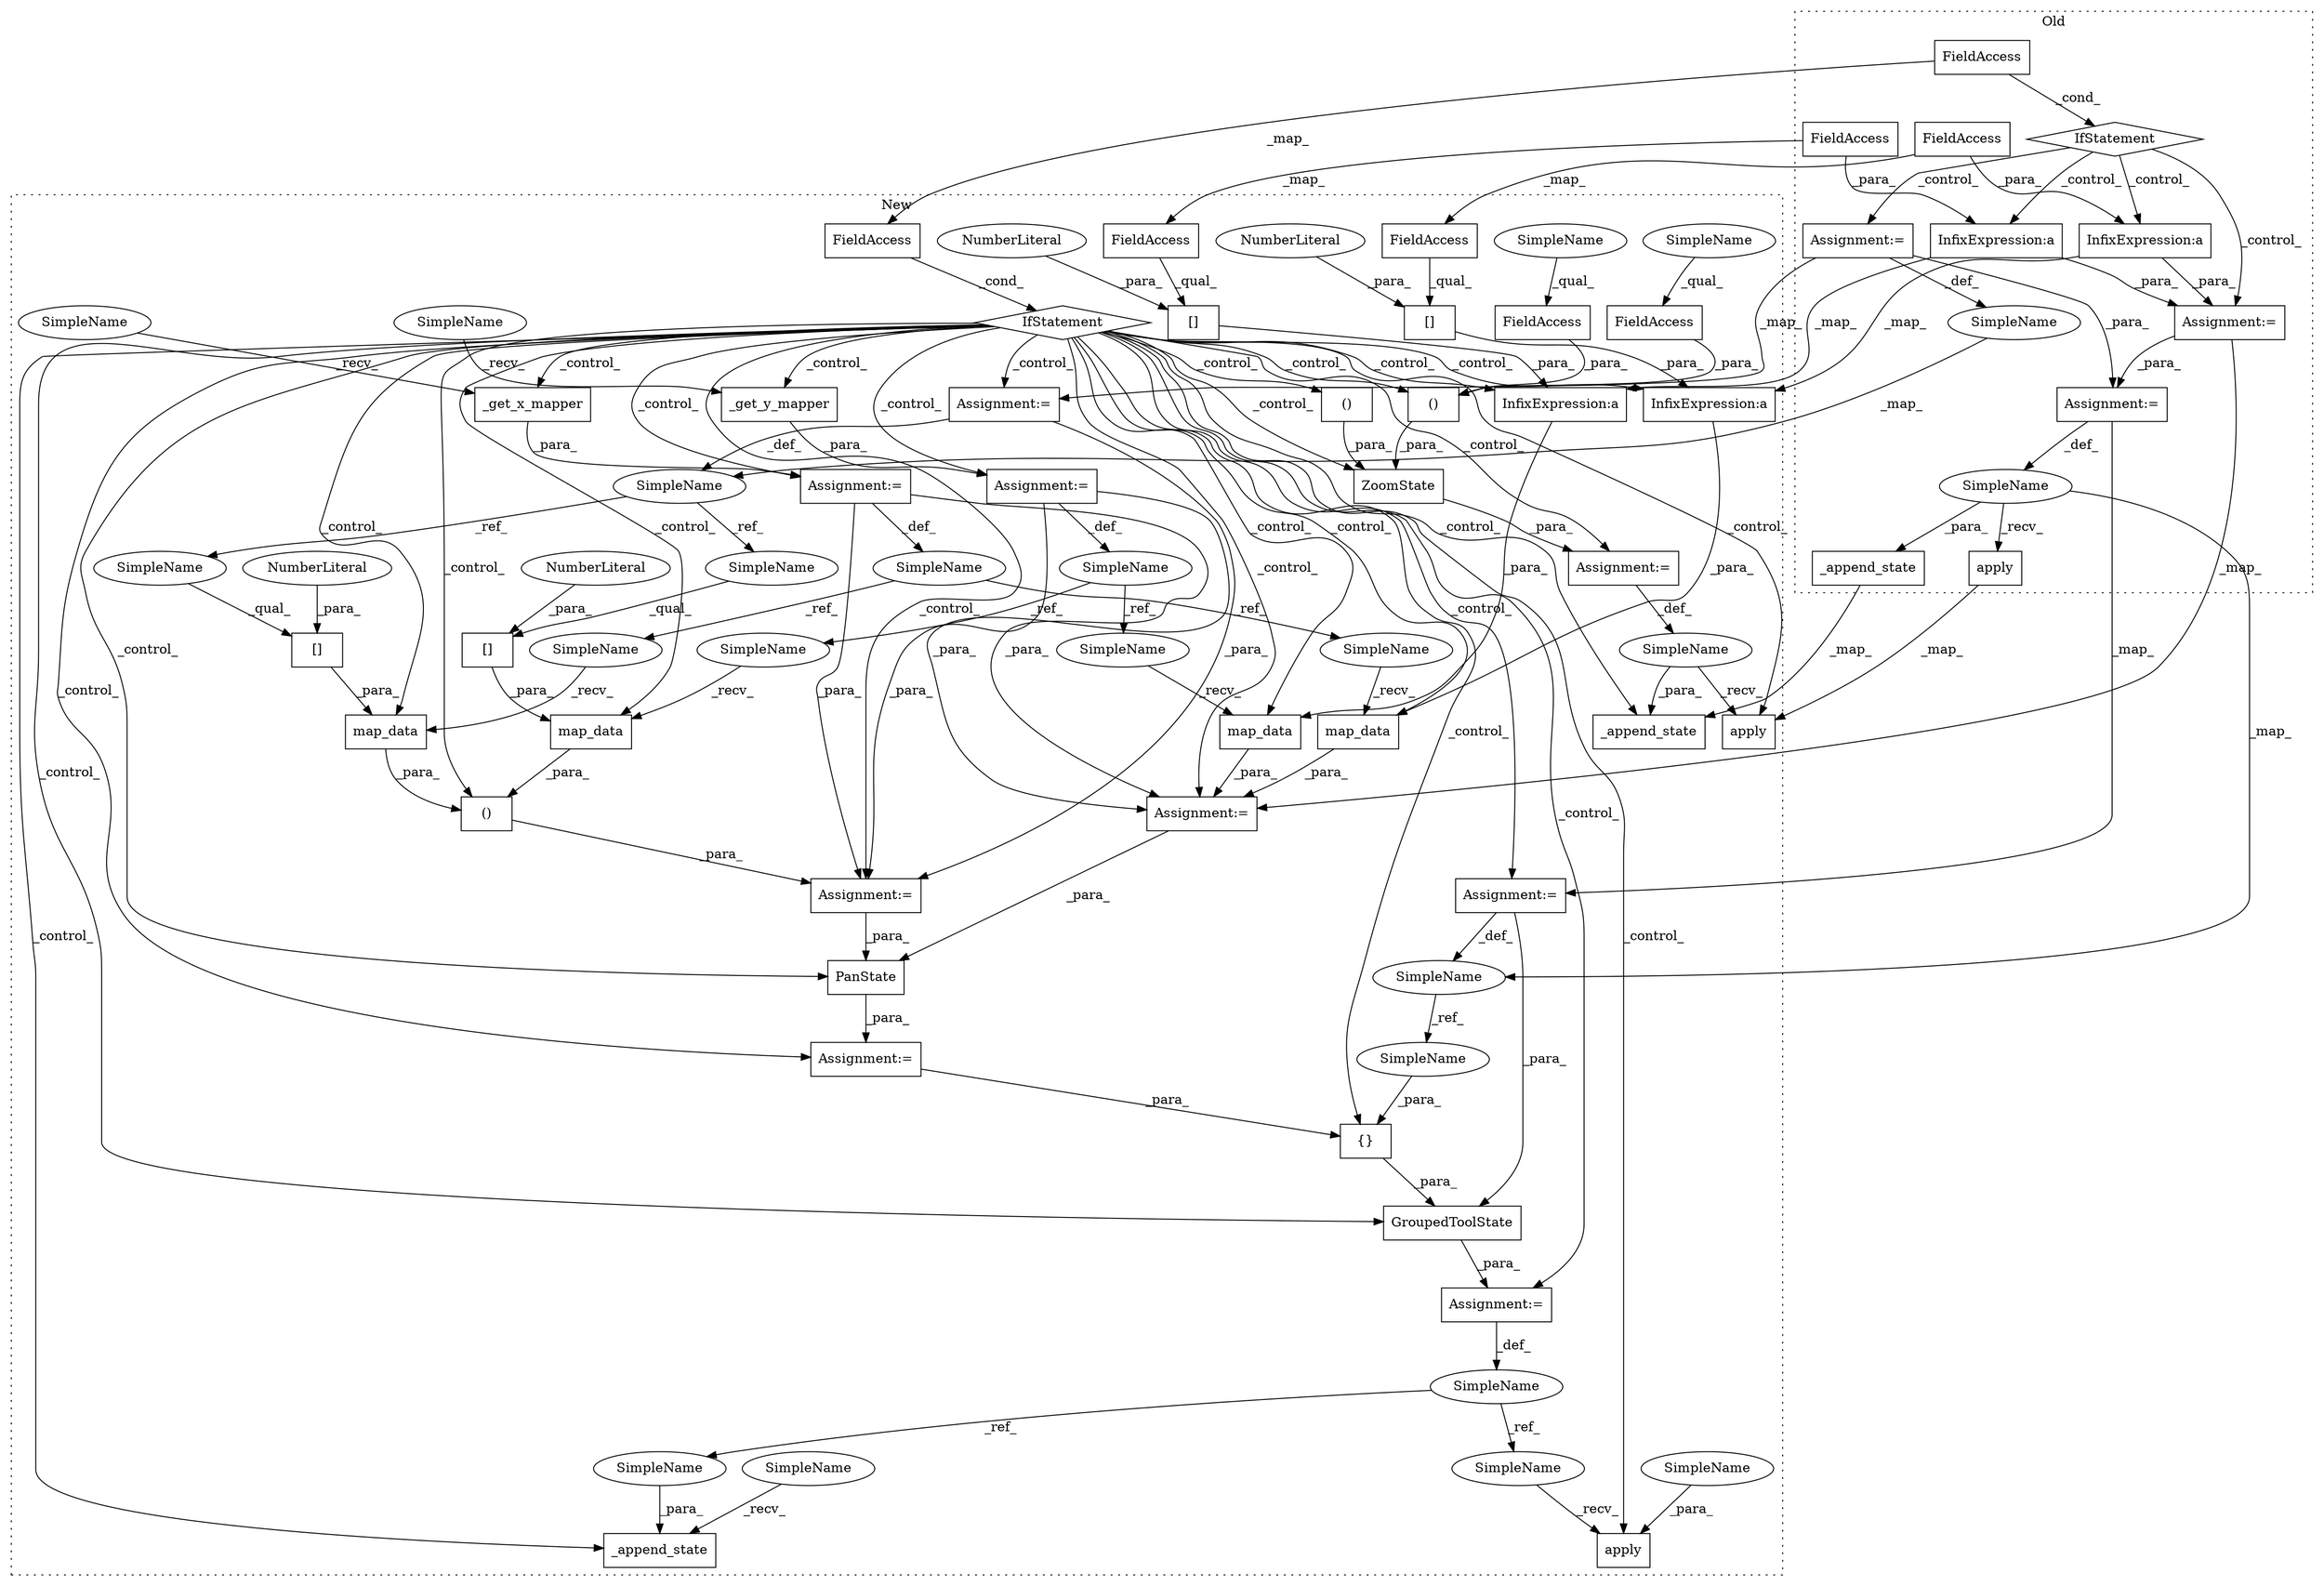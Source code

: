digraph G {
subgraph cluster0 {
1 [label="IfStatement" a="25" s="6065,6087" l="4,2" shape="diamond"];
8 [label="InfixExpression:a" a="27" s="6178" l="3" shape="box"];
25 [label="Assignment:=" a="7" s="6105" l="1" shape="box"];
27 [label="SimpleName" a="42" s="6097" l="8" shape="ellipse"];
30 [label="InfixExpression:a" a="27" s="6218" l="3" shape="box"];
35 [label="_append_state" a="32" s="6413,6437" l="14,1" shape="box"];
39 [label="apply" a="32" s="6391,6401" l="6,1" shape="box"];
40 [label="SimpleName" a="42" s="6236" l="10" shape="ellipse"];
51 [label="Assignment:=" a="7" s="6149" l="8" shape="box"];
54 [label="Assignment:=" a="7" s="6246" l="1" shape="box"];
56 [label="FieldAccess" a="22" s="6069" l="18" shape="box"];
57 [label="FieldAccess" a="22" s="6197" l="21" shape="box"];
59 [label="FieldAccess" a="22" s="6158" l="20" shape="box"];
label = "Old";
style="dotted";
}
subgraph cluster1 {
2 [label="_get_y_mapper" a="32" s="8718" l="15" shape="box"];
3 [label="()" a="106" s="8753" l="67" shape="box"];
4 [label="{}" a="4" s="9162,9183" l="1,1" shape="box"];
5 [label="PanState" a="32" s="8961,8979" l="9,1" shape="box"];
6 [label="apply" a="32" s="9200,9210" l="6,1" shape="box"];
7 [label="InfixExpression:a" a="27" s="8880" l="3" shape="box"];
9 [label="[]" a="2" s="8856,8879" l="22,1" shape="box"];
10 [label="NumberLiteral" a="34" s="8878" l="1" shape="ellipse"];
11 [label="map_data" a="32" s="8847,8884" l="9,1" shape="box"];
12 [label="SimpleName" a="42" s="8673" l="5" shape="ellipse"];
13 [label="map_data" a="32" s="8759,8779" l="9,1" shape="box"];
14 [label="[]" a="2" s="8768,8778" l="9,1" shape="box"];
15 [label="NumberLiteral" a="34" s="8777" l="1" shape="ellipse"];
16 [label="map_data" a="32" s="8799,8819" l="9,1" shape="box"];
17 [label="[]" a="2" s="8808,8818" l="9,1" shape="box"];
18 [label="NumberLiteral" a="34" s="8817" l="1" shape="ellipse"];
19 [label="SimpleName" a="42" s="8707" l="5" shape="ellipse"];
20 [label="map_data" a="32" s="8904,8941" l="9,1" shape="box"];
21 [label="GroupedToolState" a="32" s="9136,9184" l="17,1" shape="box"];
22 [label="FieldAccess" a="22" s="9295" l="18" shape="box"];
23 [label="()" a="106" s="9295" l="49" shape="box"];
24 [label="Assignment:=" a="7" s="8651" l="1" shape="box"];
26 [label="SimpleName" a="42" s="8643" l="8" shape="ellipse"];
28 [label="ZoomState" a="32" s="9278,9398" l="17,2" shape="box"];
29 [label="()" a="106" s="9353" l="45" shape="box"];
31 [label="InfixExpression:a" a="27" s="8937" l="3" shape="box"];
32 [label="[]" a="2" s="8913,8936" l="22,1" shape="box"];
33 [label="NumberLiteral" a="34" s="8935" l="1" shape="ellipse"];
34 [label="_get_x_mapper" a="32" s="8684" l="15" shape="box"];
36 [label="_append_state" a="32" s="9443,9467" l="14,1" shape="box"];
37 [label="SimpleName" a="42" s="9267" l="10" shape="ellipse"];
38 [label="apply" a="32" s="9419,9429" l="6,1" shape="box"];
41 [label="SimpleName" a="42" s="8988" l="10" shape="ellipse"];
42 [label="IfStatement" a="25" s="8611,8633" l="4,2" shape="diamond"];
43 [label="SimpleName" a="42" s="9129" l="6" shape="ellipse"];
44 [label="_append_state" a="32" s="9224,9244" l="14,1" shape="box"];
45 [label="Assignment:=" a="7" s="9277" l="1" shape="box"];
46 [label="Assignment:=" a="7" s="8678" l="1" shape="box"];
47 [label="Assignment:=" a="7" s="8745" l="8" shape="box"];
48 [label="Assignment:=" a="7" s="8712" l="1" shape="box"];
49 [label="Assignment:=" a="7" s="9135" l="1" shape="box"];
50 [label="Assignment:=" a="7" s="8960" l="1" shape="box"];
52 [label="Assignment:=" a="7" s="8833" l="8" shape="box"];
53 [label="Assignment:=" a="7" s="8998" l="1" shape="box"];
55 [label="FieldAccess" a="22" s="8615" l="18" shape="box"];
58 [label="FieldAccess" a="22" s="8913" l="21" shape="box"];
60 [label="FieldAccess" a="22" s="8856" l="21" shape="box"];
61 [label="FieldAccess" a="22" s="9326" l="18" shape="box"];
62 [label="SimpleName" a="42" s="8768" l="8" shape="ellipse"];
63 [label="SimpleName" a="42" s="8808" l="8" shape="ellipse"];
64 [label="SimpleName" a="42" s="8793" l="5" shape="ellipse"];
65 [label="SimpleName" a="42" s="8898" l="5" shape="ellipse"];
66 [label="SimpleName" a="42" s="8841" l="5" shape="ellipse"];
67 [label="SimpleName" a="42" s="8753" l="5" shape="ellipse"];
68 [label="SimpleName" a="42" s="9173" l="10" shape="ellipse"];
69 [label="SimpleName" a="42" s="9193" l="6" shape="ellipse"];
70 [label="SimpleName" a="42" s="9238" l="6" shape="ellipse"];
71 [label="SimpleName" a="42" s="9326" l="4" shape="ellipse"];
72 [label="SimpleName" a="42" s="8713" l="4" shape="ellipse"];
73 [label="SimpleName" a="42" s="9206" l="4" shape="ellipse"];
74 [label="SimpleName" a="42" s="8679" l="4" shape="ellipse"];
75 [label="SimpleName" a="42" s="9219" l="4" shape="ellipse"];
76 [label="SimpleName" a="42" s="9295" l="4" shape="ellipse"];
label = "New";
style="dotted";
}
1 -> 51 [label="_control_"];
1 -> 25 [label="_control_"];
1 -> 30 [label="_control_"];
1 -> 8 [label="_control_"];
2 -> 48 [label="_para_"];
3 -> 47 [label="_para_"];
4 -> 21 [label="_para_"];
5 -> 50 [label="_para_"];
7 -> 11 [label="_para_"];
8 -> 51 [label="_para_"];
8 -> 7 [label="_map_"];
9 -> 7 [label="_para_"];
10 -> 9 [label="_para_"];
11 -> 52 [label="_para_"];
12 -> 66 [label="_ref_"];
12 -> 67 [label="_ref_"];
13 -> 3 [label="_para_"];
14 -> 13 [label="_para_"];
15 -> 14 [label="_para_"];
16 -> 3 [label="_para_"];
17 -> 16 [label="_para_"];
18 -> 17 [label="_para_"];
19 -> 65 [label="_ref_"];
19 -> 64 [label="_ref_"];
20 -> 52 [label="_para_"];
21 -> 49 [label="_para_"];
22 -> 23 [label="_para_"];
23 -> 28 [label="_para_"];
24 -> 26 [label="_def_"];
24 -> 47 [label="_para_"];
25 -> 54 [label="_para_"];
25 -> 24 [label="_map_"];
25 -> 27 [label="_def_"];
26 -> 63 [label="_ref_"];
26 -> 62 [label="_ref_"];
27 -> 26 [label="_map_"];
28 -> 45 [label="_para_"];
29 -> 28 [label="_para_"];
30 -> 51 [label="_para_"];
30 -> 31 [label="_map_"];
31 -> 20 [label="_para_"];
32 -> 31 [label="_para_"];
33 -> 32 [label="_para_"];
34 -> 46 [label="_para_"];
35 -> 36 [label="_map_"];
37 -> 38 [label="_recv_"];
37 -> 36 [label="_para_"];
39 -> 38 [label="_map_"];
40 -> 39 [label="_recv_"];
40 -> 35 [label="_para_"];
40 -> 41 [label="_map_"];
41 -> 68 [label="_ref_"];
42 -> 11 [label="_control_"];
42 -> 16 [label="_control_"];
42 -> 6 [label="_control_"];
42 -> 3 [label="_control_"];
42 -> 48 [label="_control_"];
42 -> 49 [label="_control_"];
42 -> 47 [label="_control_"];
42 -> 50 [label="_control_"];
42 -> 7 [label="_control_"];
42 -> 44 [label="_control_"];
42 -> 45 [label="_control_"];
42 -> 2 [label="_control_"];
42 -> 5 [label="_control_"];
42 -> 38 [label="_control_"];
42 -> 52 [label="_control_"];
42 -> 20 [label="_control_"];
42 -> 23 [label="_control_"];
42 -> 34 [label="_control_"];
42 -> 28 [label="_control_"];
42 -> 46 [label="_control_"];
42 -> 13 [label="_control_"];
42 -> 53 [label="_control_"];
42 -> 31 [label="_control_"];
42 -> 29 [label="_control_"];
42 -> 36 [label="_control_"];
42 -> 4 [label="_control_"];
42 -> 21 [label="_control_"];
42 -> 24 [label="_control_"];
43 -> 69 [label="_ref_"];
43 -> 70 [label="_ref_"];
45 -> 37 [label="_def_"];
46 -> 47 [label="_para_"];
46 -> 12 [label="_def_"];
46 -> 52 [label="_para_"];
47 -> 5 [label="_para_"];
48 -> 52 [label="_para_"];
48 -> 19 [label="_def_"];
48 -> 47 [label="_para_"];
49 -> 43 [label="_def_"];
50 -> 4 [label="_para_"];
51 -> 54 [label="_para_"];
51 -> 52 [label="_map_"];
52 -> 5 [label="_para_"];
53 -> 21 [label="_para_"];
53 -> 41 [label="_def_"];
54 -> 40 [label="_def_"];
54 -> 53 [label="_map_"];
55 -> 42 [label="_cond_"];
56 -> 1 [label="_cond_"];
56 -> 55 [label="_map_"];
57 -> 30 [label="_para_"];
57 -> 58 [label="_map_"];
58 -> 32 [label="_qual_"];
59 -> 60 [label="_map_"];
59 -> 8 [label="_para_"];
60 -> 9 [label="_qual_"];
61 -> 23 [label="_para_"];
62 -> 14 [label="_qual_"];
63 -> 17 [label="_qual_"];
64 -> 16 [label="_recv_"];
65 -> 20 [label="_recv_"];
66 -> 11 [label="_recv_"];
67 -> 13 [label="_recv_"];
68 -> 4 [label="_para_"];
69 -> 6 [label="_recv_"];
70 -> 44 [label="_para_"];
71 -> 61 [label="_qual_"];
72 -> 2 [label="_recv_"];
73 -> 6 [label="_para_"];
74 -> 34 [label="_recv_"];
75 -> 44 [label="_recv_"];
76 -> 22 [label="_qual_"];
}